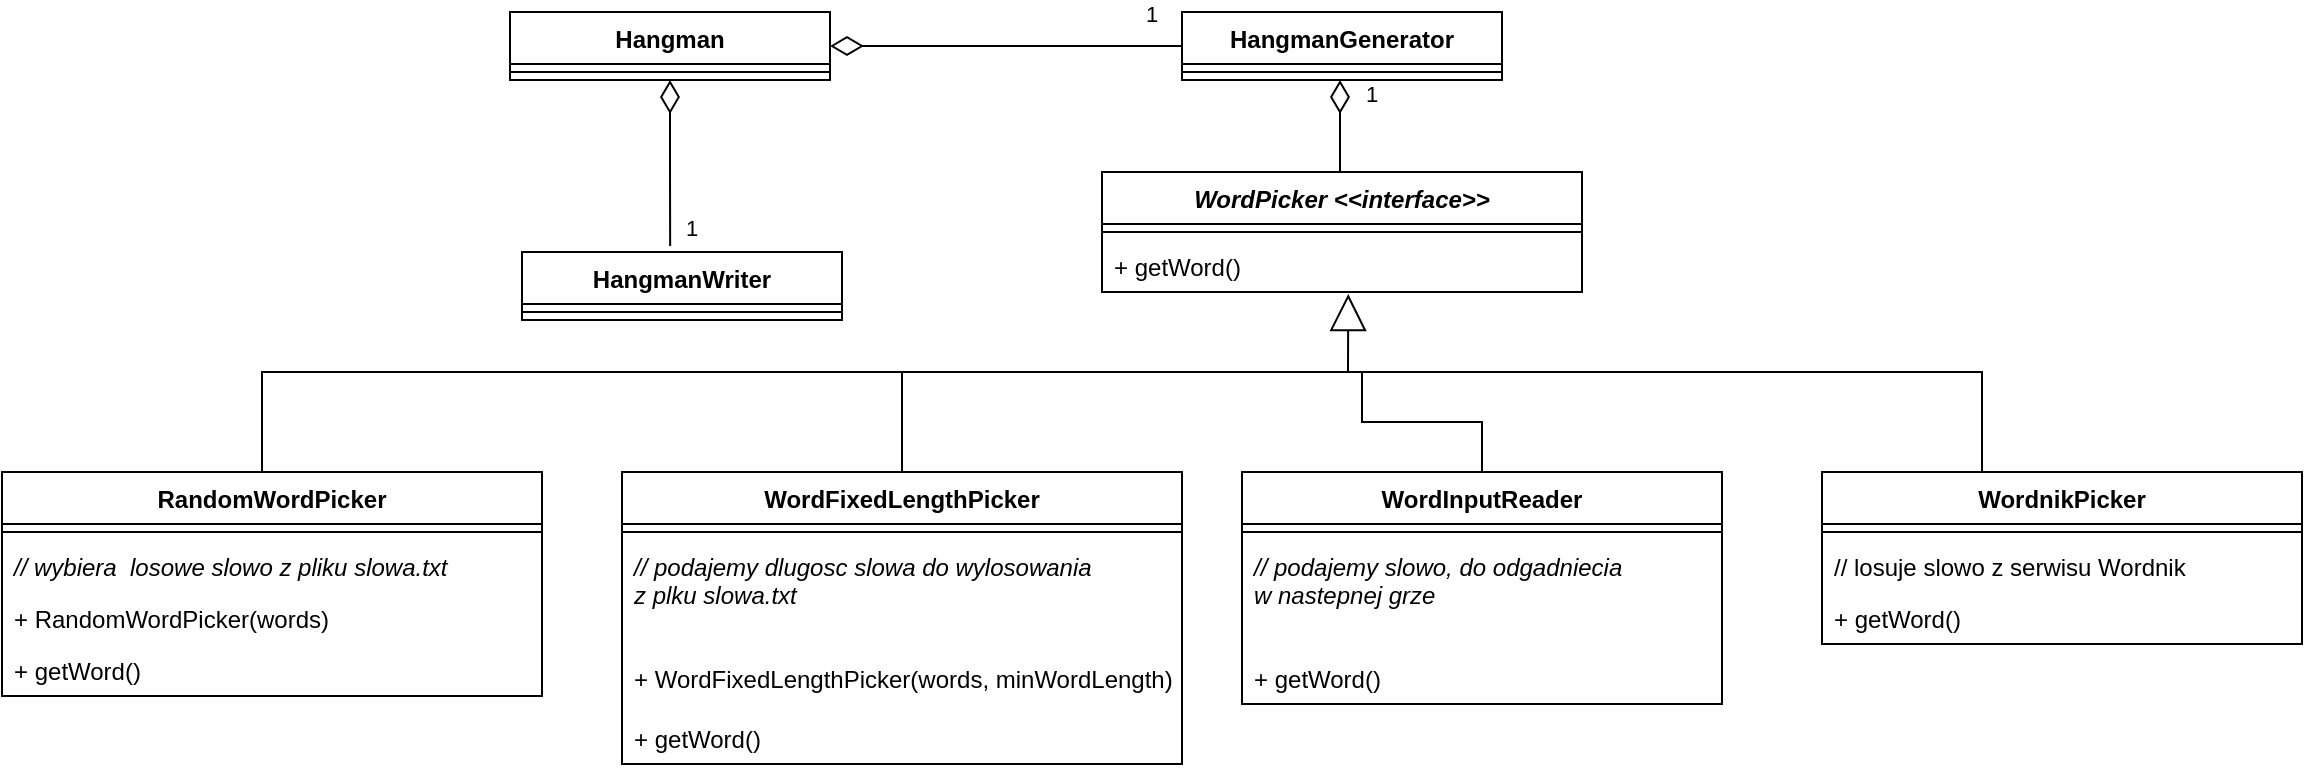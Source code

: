 <mxfile version="14.2.7" type="google"><diagram id="o45gPa8s0cToZlwA1eiL" name="Page-1"><mxGraphModel dx="2115" dy="539" grid="1" gridSize="10" guides="1" tooltips="1" connect="1" arrows="1" fold="1" page="1" pageScale="1" pageWidth="1169" pageHeight="1654" math="0" shadow="0"><root><mxCell id="0"/><mxCell id="1" parent="0"/><mxCell id="oDi-4YQdu61XUDfvaXSX-1" value="Hangman" style="swimlane;fontStyle=1;align=center;verticalAlign=top;childLayout=stackLayout;horizontal=1;startSize=26;horizontalStack=0;resizeParent=1;resizeParentMax=0;resizeLast=0;collapsible=1;marginBottom=0;" vertex="1" parent="1"><mxGeometry x="194" y="170" width="160" height="34" as="geometry"/></mxCell><mxCell id="oDi-4YQdu61XUDfvaXSX-2" value="" style="line;strokeWidth=1;fillColor=none;align=left;verticalAlign=middle;spacingTop=-1;spacingLeft=3;spacingRight=3;rotatable=0;labelPosition=right;points=[];portConstraint=eastwest;" vertex="1" parent="oDi-4YQdu61XUDfvaXSX-1"><mxGeometry y="26" width="160" height="8" as="geometry"/></mxCell><mxCell id="oDi-4YQdu61XUDfvaXSX-3" value="HangmanGenerator" style="swimlane;fontStyle=1;align=center;verticalAlign=top;childLayout=stackLayout;horizontal=1;startSize=26;horizontalStack=0;resizeParent=1;resizeParentMax=0;resizeLast=0;collapsible=1;marginBottom=0;" vertex="1" parent="1"><mxGeometry x="530" y="170" width="160" height="34" as="geometry"/></mxCell><mxCell id="oDi-4YQdu61XUDfvaXSX-4" value="" style="line;strokeWidth=1;fillColor=none;align=left;verticalAlign=middle;spacingTop=-1;spacingLeft=3;spacingRight=3;rotatable=0;labelPosition=right;points=[];portConstraint=eastwest;" vertex="1" parent="oDi-4YQdu61XUDfvaXSX-3"><mxGeometry y="26" width="160" height="8" as="geometry"/></mxCell><mxCell id="oDi-4YQdu61XUDfvaXSX-8" value="1" style="endArrow=none;html=1;endSize=12;startArrow=diamondThin;startSize=14;startFill=0;edgeStyle=orthogonalEdgeStyle;align=left;verticalAlign=bottom;entryX=0;entryY=0.5;entryDx=0;entryDy=0;endFill=0;exitX=1;exitY=0.5;exitDx=0;exitDy=0;" edge="1" parent="1" source="oDi-4YQdu61XUDfvaXSX-1" target="oDi-4YQdu61XUDfvaXSX-3"><mxGeometry x="0.773" y="7" relative="1" as="geometry"><mxPoint x="400" y="150" as="sourcePoint"/><mxPoint x="620" y="180" as="targetPoint"/><mxPoint as="offset"/></mxGeometry></mxCell><mxCell id="oDi-4YQdu61XUDfvaXSX-9" value="HangmanWriter" style="swimlane;fontStyle=1;align=center;verticalAlign=top;childLayout=stackLayout;horizontal=1;startSize=26;horizontalStack=0;resizeParent=1;resizeParentMax=0;resizeLast=0;collapsible=1;marginBottom=0;" vertex="1" parent="1"><mxGeometry x="200" y="290" width="160" height="34" as="geometry"/></mxCell><mxCell id="oDi-4YQdu61XUDfvaXSX-10" value="" style="line;strokeWidth=1;fillColor=none;align=left;verticalAlign=middle;spacingTop=-1;spacingLeft=3;spacingRight=3;rotatable=0;labelPosition=right;points=[];portConstraint=eastwest;" vertex="1" parent="oDi-4YQdu61XUDfvaXSX-9"><mxGeometry y="26" width="160" height="8" as="geometry"/></mxCell><mxCell id="oDi-4YQdu61XUDfvaXSX-11" value="1" style="endArrow=none;html=1;endSize=12;startArrow=diamondThin;startSize=14;startFill=0;edgeStyle=orthogonalEdgeStyle;align=left;verticalAlign=bottom;entryX=0.463;entryY=-0.088;entryDx=0;entryDy=0;endFill=0;entryPerimeter=0;exitX=0.5;exitY=1;exitDx=0;exitDy=0;" edge="1" parent="1" source="oDi-4YQdu61XUDfvaXSX-1" target="oDi-4YQdu61XUDfvaXSX-9"><mxGeometry x="1" y="6" relative="1" as="geometry"><mxPoint x="340" y="240" as="sourcePoint"/><mxPoint x="370" y="197" as="targetPoint"/><mxPoint as="offset"/></mxGeometry></mxCell><mxCell id="oDi-4YQdu61XUDfvaXSX-17" value="WordFixedLengthPicker" style="swimlane;fontStyle=1;align=center;verticalAlign=top;childLayout=stackLayout;horizontal=1;startSize=26;horizontalStack=0;resizeParent=1;resizeParentMax=0;resizeLast=0;collapsible=1;marginBottom=0;" vertex="1" parent="1"><mxGeometry x="250" y="400" width="280" height="146" as="geometry"/></mxCell><mxCell id="oDi-4YQdu61XUDfvaXSX-19" value="" style="line;strokeWidth=1;fillColor=none;align=left;verticalAlign=middle;spacingTop=-1;spacingLeft=3;spacingRight=3;rotatable=0;labelPosition=right;points=[];portConstraint=eastwest;" vertex="1" parent="oDi-4YQdu61XUDfvaXSX-17"><mxGeometry y="26" width="280" height="8" as="geometry"/></mxCell><mxCell id="oDi-4YQdu61XUDfvaXSX-26" value="// podajemy dlugosc slowa do wylosowania &#10;z plku slowa.txt" style="text;strokeColor=none;fillColor=none;align=left;verticalAlign=top;spacingLeft=4;spacingRight=4;overflow=hidden;rotatable=0;points=[[0,0.5],[1,0.5]];portConstraint=eastwest;fontStyle=2" vertex="1" parent="oDi-4YQdu61XUDfvaXSX-17"><mxGeometry y="34" width="280" height="56" as="geometry"/></mxCell><mxCell id="PbCFSTYMS4FbOGp6M_rV-3" value="+ WordFixedLengthPicker(words, minWordLength)" style="text;strokeColor=none;fillColor=none;align=left;verticalAlign=top;spacingLeft=4;spacingRight=4;overflow=hidden;rotatable=0;points=[[0,0.5],[1,0.5]];portConstraint=eastwest;" vertex="1" parent="oDi-4YQdu61XUDfvaXSX-17"><mxGeometry y="90" width="280" height="30" as="geometry"/></mxCell><mxCell id="oDi-4YQdu61XUDfvaXSX-36" value="+ getWord()" style="text;strokeColor=none;fillColor=none;align=left;verticalAlign=top;spacingLeft=4;spacingRight=4;overflow=hidden;rotatable=0;points=[[0,0.5],[1,0.5]];portConstraint=eastwest;" vertex="1" parent="oDi-4YQdu61XUDfvaXSX-17"><mxGeometry y="120" width="280" height="26" as="geometry"/></mxCell><mxCell id="PbCFSTYMS4FbOGp6M_rV-11" style="edgeStyle=orthogonalEdgeStyle;rounded=0;orthogonalLoop=1;jettySize=auto;html=1;exitX=0.5;exitY=0;exitDx=0;exitDy=0;endArrow=none;endFill=0;" edge="1" parent="1" source="oDi-4YQdu61XUDfvaXSX-27"><mxGeometry relative="1" as="geometry"><mxPoint x="620" y="350" as="targetPoint"/><Array as="points"><mxPoint x="680" y="375"/><mxPoint x="620" y="375"/></Array></mxGeometry></mxCell><mxCell id="oDi-4YQdu61XUDfvaXSX-27" value="WordInputReader" style="swimlane;fontStyle=1;align=center;verticalAlign=top;childLayout=stackLayout;horizontal=1;startSize=26;horizontalStack=0;resizeParent=1;resizeParentMax=0;resizeLast=0;collapsible=1;marginBottom=0;" vertex="1" parent="1"><mxGeometry x="560" y="400" width="240" height="116" as="geometry"/></mxCell><mxCell id="oDi-4YQdu61XUDfvaXSX-28" value="" style="line;strokeWidth=1;fillColor=none;align=left;verticalAlign=middle;spacingTop=-1;spacingLeft=3;spacingRight=3;rotatable=0;labelPosition=right;points=[];portConstraint=eastwest;" vertex="1" parent="oDi-4YQdu61XUDfvaXSX-27"><mxGeometry y="26" width="240" height="8" as="geometry"/></mxCell><mxCell id="oDi-4YQdu61XUDfvaXSX-30" value="// podajemy slowo, do odgadniecia &#10;w nastepnej grze" style="text;strokeColor=none;fillColor=none;align=left;verticalAlign=top;spacingLeft=4;spacingRight=4;overflow=hidden;rotatable=0;points=[[0,0.5],[1,0.5]];portConstraint=eastwest;fontStyle=2" vertex="1" parent="oDi-4YQdu61XUDfvaXSX-27"><mxGeometry y="34" width="240" height="56" as="geometry"/></mxCell><mxCell id="PbCFSTYMS4FbOGp6M_rV-1" value="+ getWord()" style="text;strokeColor=none;fillColor=none;align=left;verticalAlign=top;spacingLeft=4;spacingRight=4;overflow=hidden;rotatable=0;points=[[0,0.5],[1,0.5]];portConstraint=eastwest;" vertex="1" parent="oDi-4YQdu61XUDfvaXSX-27"><mxGeometry y="90" width="240" height="26" as="geometry"/></mxCell><mxCell id="oDi-4YQdu61XUDfvaXSX-31" value="WordPicker &lt;&lt;interface&gt;&gt;" style="swimlane;fontStyle=3;align=center;verticalAlign=top;childLayout=stackLayout;horizontal=1;startSize=26;horizontalStack=0;resizeParent=1;resizeParentMax=0;resizeLast=0;collapsible=1;marginBottom=0;" vertex="1" parent="1"><mxGeometry x="490" y="250" width="240" height="60" as="geometry"/></mxCell><mxCell id="oDi-4YQdu61XUDfvaXSX-32" value="" style="line;strokeWidth=1;fillColor=none;align=left;verticalAlign=middle;spacingTop=-1;spacingLeft=3;spacingRight=3;rotatable=0;labelPosition=right;points=[];portConstraint=eastwest;" vertex="1" parent="oDi-4YQdu61XUDfvaXSX-31"><mxGeometry y="26" width="240" height="8" as="geometry"/></mxCell><mxCell id="oDi-4YQdu61XUDfvaXSX-34" value="+ getWord()" style="text;strokeColor=none;fillColor=none;align=left;verticalAlign=top;spacingLeft=4;spacingRight=4;overflow=hidden;rotatable=0;points=[[0,0.5],[1,0.5]];portConstraint=eastwest;" vertex="1" parent="oDi-4YQdu61XUDfvaXSX-31"><mxGeometry y="34" width="240" height="26" as="geometry"/></mxCell><mxCell id="oDi-4YQdu61XUDfvaXSX-38" value="" style="endArrow=block;endSize=16;endFill=0;html=1;exitX=0.5;exitY=0;exitDx=0;exitDy=0;entryX=0.513;entryY=1.038;entryDx=0;entryDy=0;entryPerimeter=0;rounded=0;" edge="1" parent="1" source="oDi-4YQdu61XUDfvaXSX-17" target="oDi-4YQdu61XUDfvaXSX-34"><mxGeometry width="160" relative="1" as="geometry"><mxPoint x="220" y="410" as="sourcePoint"/><mxPoint x="420" y="297" as="targetPoint"/><Array as="points"><mxPoint x="390" y="350"/><mxPoint x="613" y="350"/></Array></mxGeometry></mxCell><mxCell id="oDi-4YQdu61XUDfvaXSX-41" value="1" style="endArrow=none;html=1;endSize=12;startArrow=diamondThin;startSize=14;startFill=0;edgeStyle=orthogonalEdgeStyle;align=left;verticalAlign=bottom;exitX=0.5;exitY=1;exitDx=0;exitDy=0;endFill=0;entryX=0.5;entryY=0;entryDx=0;entryDy=0;" edge="1" parent="1"><mxGeometry x="-0.304" y="11" relative="1" as="geometry"><mxPoint x="609" y="204" as="sourcePoint"/><mxPoint x="609" y="250" as="targetPoint"/><mxPoint as="offset"/></mxGeometry></mxCell><mxCell id="PbCFSTYMS4FbOGp6M_rV-12" style="edgeStyle=orthogonalEdgeStyle;rounded=0;orthogonalLoop=1;jettySize=auto;html=1;exitX=0.5;exitY=0;exitDx=0;exitDy=0;endArrow=none;endFill=0;" edge="1" parent="1" source="oDi-4YQdu61XUDfvaXSX-42"><mxGeometry relative="1" as="geometry"><mxPoint x="610" y="350" as="targetPoint"/><Array as="points"><mxPoint x="930" y="350"/></Array></mxGeometry></mxCell><mxCell id="oDi-4YQdu61XUDfvaXSX-42" value="WordnikPicker" style="swimlane;fontStyle=1;align=center;verticalAlign=top;childLayout=stackLayout;horizontal=1;startSize=26;horizontalStack=0;resizeParent=1;resizeParentMax=0;resizeLast=0;collapsible=1;marginBottom=0;" vertex="1" parent="1"><mxGeometry x="850" y="400" width="240" height="86" as="geometry"/></mxCell><mxCell id="oDi-4YQdu61XUDfvaXSX-43" value="" style="line;strokeWidth=1;fillColor=none;align=left;verticalAlign=middle;spacingTop=-1;spacingLeft=3;spacingRight=3;rotatable=0;labelPosition=right;points=[];portConstraint=eastwest;" vertex="1" parent="oDi-4YQdu61XUDfvaXSX-42"><mxGeometry y="26" width="240" height="8" as="geometry"/></mxCell><mxCell id="PbCFSTYMS4FbOGp6M_rV-4" value="// losuje slowo z serwisu Wordnik" style="text;strokeColor=none;fillColor=none;align=left;verticalAlign=top;spacingLeft=4;spacingRight=4;overflow=hidden;rotatable=0;points=[[0,0.5],[1,0.5]];portConstraint=eastwest;" vertex="1" parent="oDi-4YQdu61XUDfvaXSX-42"><mxGeometry y="34" width="240" height="26" as="geometry"/></mxCell><mxCell id="oDi-4YQdu61XUDfvaXSX-44" value="+ getWord()" style="text;strokeColor=none;fillColor=none;align=left;verticalAlign=top;spacingLeft=4;spacingRight=4;overflow=hidden;rotatable=0;points=[[0,0.5],[1,0.5]];portConstraint=eastwest;" vertex="1" parent="oDi-4YQdu61XUDfvaXSX-42"><mxGeometry y="60" width="240" height="26" as="geometry"/></mxCell><mxCell id="PbCFSTYMS4FbOGp6M_rV-10" style="edgeStyle=orthogonalEdgeStyle;rounded=0;orthogonalLoop=1;jettySize=auto;html=1;endArrow=none;endFill=0;" edge="1" parent="1" source="PbCFSTYMS4FbOGp6M_rV-5"><mxGeometry relative="1" as="geometry"><mxPoint x="390" y="350" as="targetPoint"/><Array as="points"><mxPoint x="70" y="350"/></Array></mxGeometry></mxCell><mxCell id="PbCFSTYMS4FbOGp6M_rV-5" value="RandomWordPicker" style="swimlane;fontStyle=1;align=center;verticalAlign=top;childLayout=stackLayout;horizontal=1;startSize=26;horizontalStack=0;resizeParent=1;resizeParentMax=0;resizeLast=0;collapsible=1;marginBottom=0;" vertex="1" parent="1"><mxGeometry x="-60" y="400" width="270" height="112" as="geometry"/></mxCell><mxCell id="PbCFSTYMS4FbOGp6M_rV-6" value="" style="line;strokeWidth=1;fillColor=none;align=left;verticalAlign=middle;spacingTop=-1;spacingLeft=3;spacingRight=3;rotatable=0;labelPosition=right;points=[];portConstraint=eastwest;" vertex="1" parent="PbCFSTYMS4FbOGp6M_rV-5"><mxGeometry y="26" width="270" height="8" as="geometry"/></mxCell><mxCell id="PbCFSTYMS4FbOGp6M_rV-7" value="// wybiera  losowe slowo z pliku slowa.txt" style="text;strokeColor=none;fillColor=none;align=left;verticalAlign=top;spacingLeft=4;spacingRight=4;overflow=hidden;rotatable=0;points=[[0,0.5],[1,0.5]];portConstraint=eastwest;fontStyle=2" vertex="1" parent="PbCFSTYMS4FbOGp6M_rV-5"><mxGeometry y="34" width="270" height="26" as="geometry"/></mxCell><mxCell id="PbCFSTYMS4FbOGp6M_rV-8" value="+ RandomWordPicker(words)" style="text;strokeColor=none;fillColor=none;align=left;verticalAlign=top;spacingLeft=4;spacingRight=4;overflow=hidden;rotatable=0;points=[[0,0.5],[1,0.5]];portConstraint=eastwest;" vertex="1" parent="PbCFSTYMS4FbOGp6M_rV-5"><mxGeometry y="60" width="270" height="26" as="geometry"/></mxCell><mxCell id="PbCFSTYMS4FbOGp6M_rV-9" value="+ getWord()" style="text;strokeColor=none;fillColor=none;align=left;verticalAlign=top;spacingLeft=4;spacingRight=4;overflow=hidden;rotatable=0;points=[[0,0.5],[1,0.5]];portConstraint=eastwest;" vertex="1" parent="PbCFSTYMS4FbOGp6M_rV-5"><mxGeometry y="86" width="270" height="26" as="geometry"/></mxCell></root></mxGraphModel></diagram></mxfile>